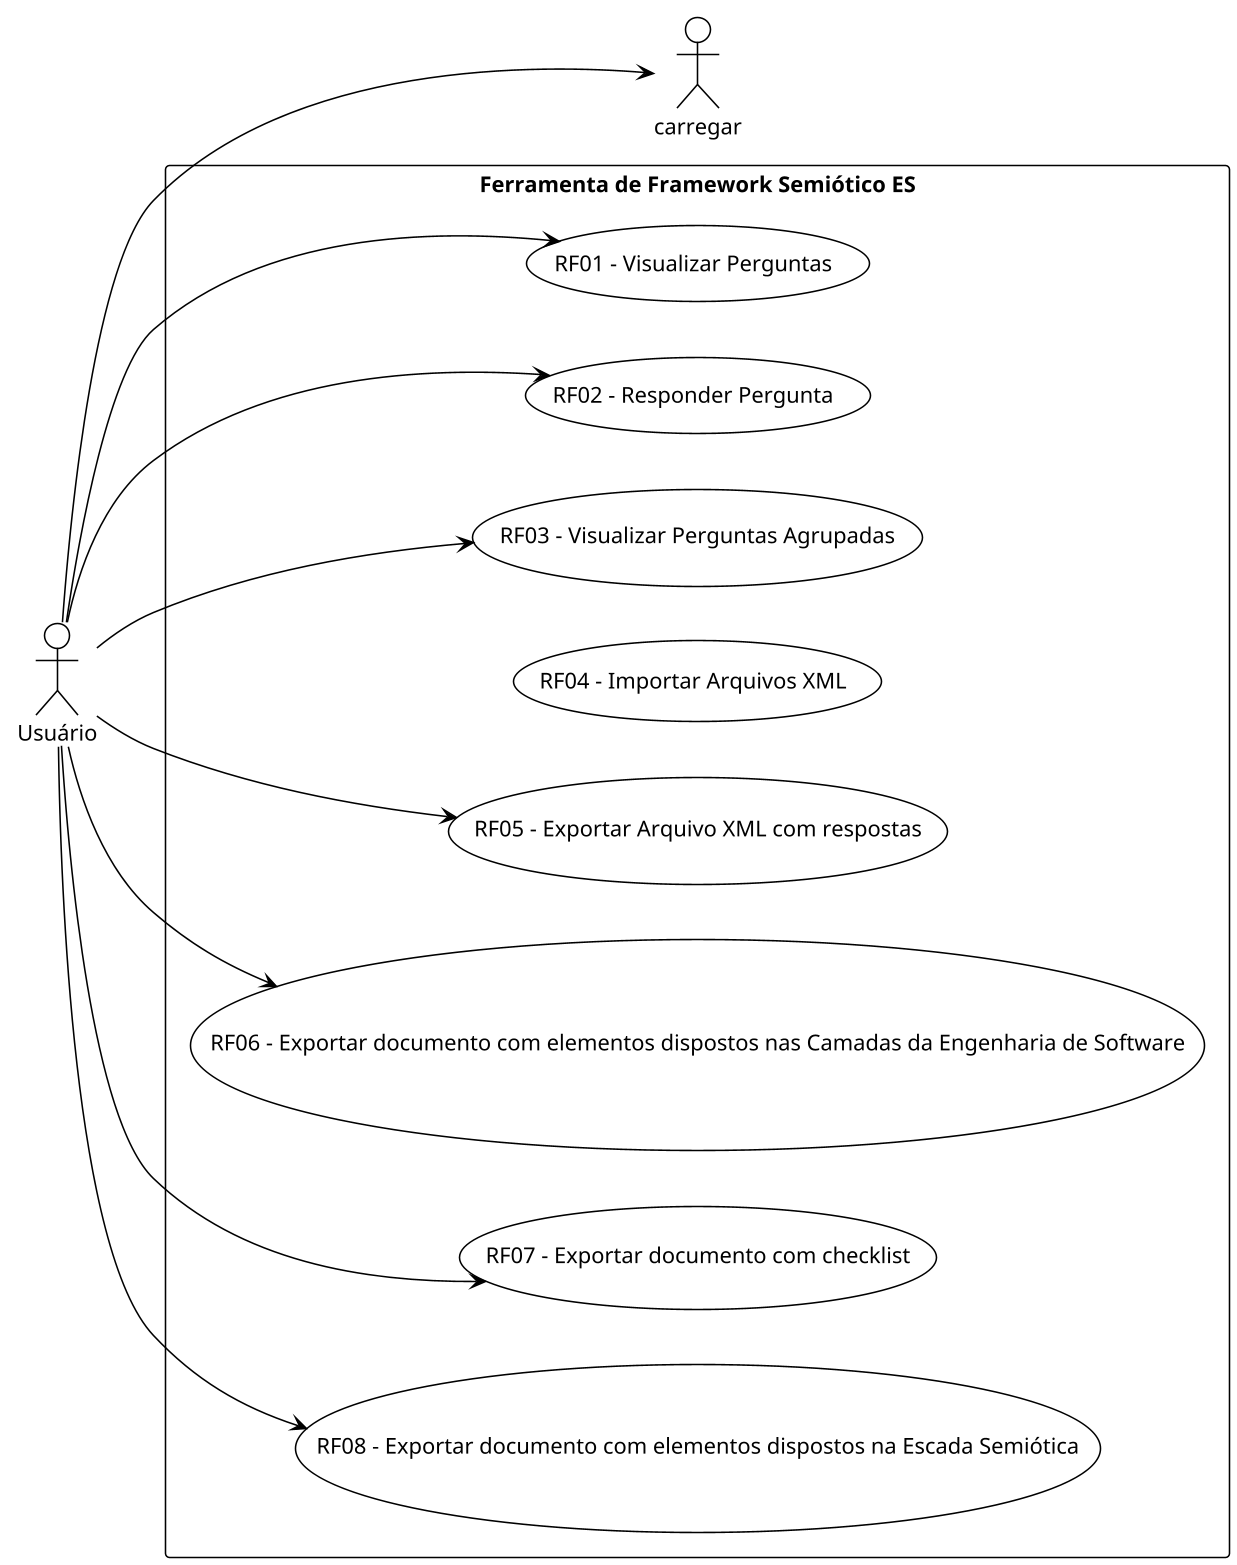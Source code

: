 @startuml use_cases
!theme mono
skinparam dpi 150
left to right direction

actor Usuário

rectangle "Ferramenta de Framework Semiótico ES" {
    (RF01 - Visualizar Perguntas) as visualizar
    (RF02 - Responder Pergunta) as responder
    (RF03 - Visualizar Perguntas Agrupadas) as agrupar
    (RF04 - Importar Arquivos XML) as importar
    (RF05 - Exportar Arquivo XML com respostas) as salvar
    (RF06 - Exportar documento com elementos dispostos nas Camadas da Engenharia de Software) as camadas
    (RF07 - Exportar documento com checklist) as checklist
    (RF08 - Exportar documento com elementos dispostos na Escada Semiótica) as escada
}

Usuário --> visualizar
Usuário --> responder
Usuário --> agrupar
Usuário --> carregar
Usuário --> salvar
Usuário --> camadas
Usuário --> checklist
Usuário --> escada

@enduml

